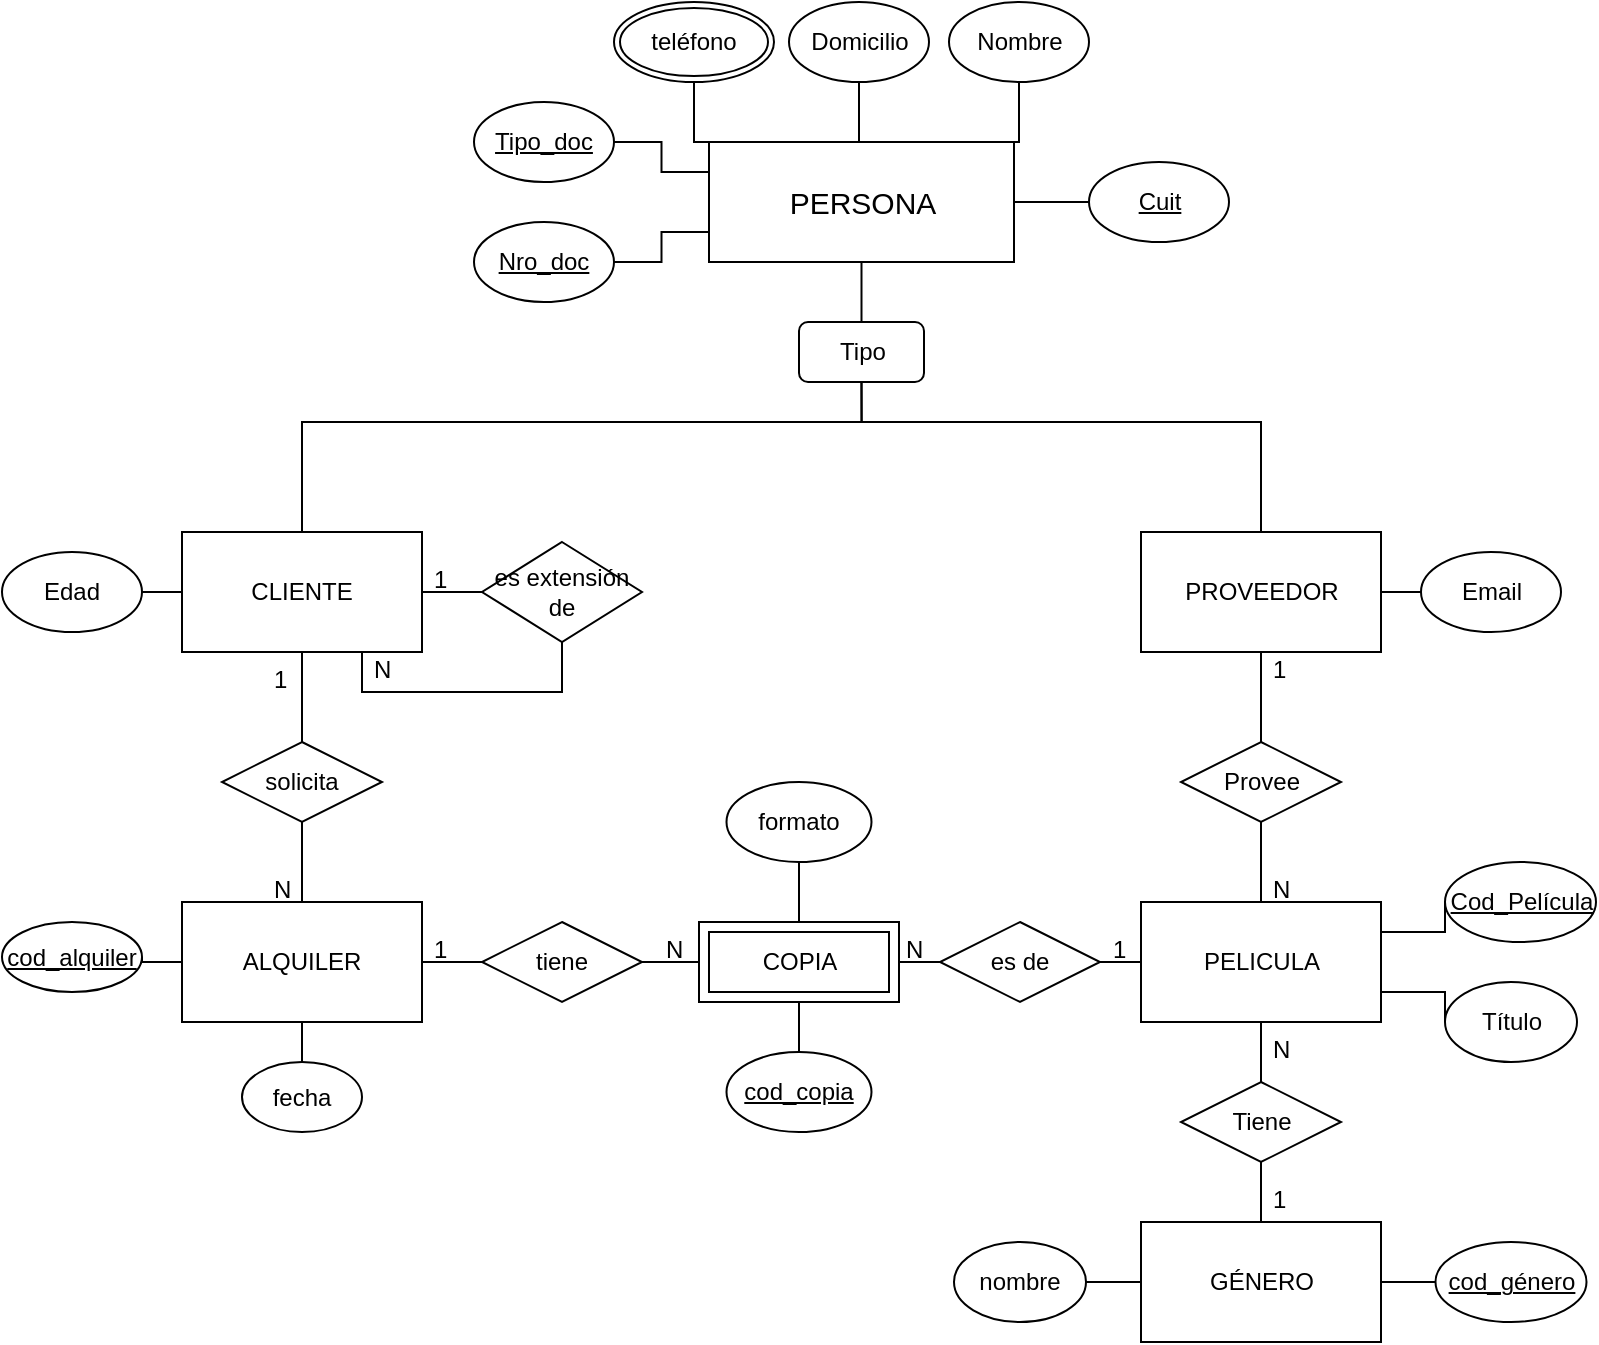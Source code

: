 <mxfile version="14.6.13" type="google"><diagram id="4CbtuNEhnhzPXp2fgapQ" name="Page-1"><mxGraphModel dx="1211" dy="1857" grid="1" gridSize="10" guides="1" tooltips="1" connect="1" arrows="1" fold="1" page="1" pageScale="1" pageWidth="827" pageHeight="1169" math="0" shadow="0"><root><mxCell id="0"/><mxCell id="1" parent="0"/><mxCell id="IfS1TRPdNl1Ll4mX_b21-73" style="edgeStyle=orthogonalEdgeStyle;rounded=0;orthogonalLoop=1;jettySize=auto;html=1;exitX=0.5;exitY=0;exitDx=0;exitDy=0;entryX=0.5;entryY=1;entryDx=0;entryDy=0;labelBackgroundColor=#00FF3C;fontColor=#030303;strokeWidth=1;endArrow=none;endFill=0;" parent="1" source="IfS1TRPdNl1Ll4mX_b21-2" target="IfS1TRPdNl1Ll4mX_b21-22" edge="1"><mxGeometry relative="1" as="geometry"/></mxCell><mxCell id="IfS1TRPdNl1Ll4mX_b21-74" style="edgeStyle=orthogonalEdgeStyle;rounded=0;orthogonalLoop=1;jettySize=auto;html=1;exitX=1;exitY=0;exitDx=0;exitDy=0;entryX=0.5;entryY=1;entryDx=0;entryDy=0;labelBackgroundColor=#00FF3C;fontColor=#030303;strokeWidth=1;endArrow=none;endFill=0;" parent="1" source="IfS1TRPdNl1Ll4mX_b21-2" target="IfS1TRPdNl1Ll4mX_b21-19" edge="1"><mxGeometry relative="1" as="geometry"/></mxCell><mxCell id="WwBL-AuPKuIPCoQXmRzV-8" style="edgeStyle=orthogonalEdgeStyle;rounded=0;orthogonalLoop=1;jettySize=auto;html=1;exitX=0;exitY=0;exitDx=0;exitDy=0;entryX=0.5;entryY=1;entryDx=0;entryDy=0;endArrow=none;endFill=0;" edge="1" parent="1" source="IfS1TRPdNl1Ll4mX_b21-2" target="WwBL-AuPKuIPCoQXmRzV-7"><mxGeometry relative="1" as="geometry"/></mxCell><mxCell id="WwBL-AuPKuIPCoQXmRzV-25" style="edgeStyle=orthogonalEdgeStyle;rounded=0;orthogonalLoop=1;jettySize=auto;html=1;exitX=0;exitY=0.75;exitDx=0;exitDy=0;entryX=1;entryY=0.5;entryDx=0;entryDy=0;endArrow=none;endFill=0;" edge="1" parent="1" source="IfS1TRPdNl1Ll4mX_b21-2" target="IfS1TRPdNl1Ll4mX_b21-63"><mxGeometry relative="1" as="geometry"/></mxCell><mxCell id="WwBL-AuPKuIPCoQXmRzV-26" style="edgeStyle=orthogonalEdgeStyle;rounded=0;orthogonalLoop=1;jettySize=auto;html=1;exitX=0;exitY=0.25;exitDx=0;exitDy=0;entryX=1;entryY=0.5;entryDx=0;entryDy=0;endArrow=none;endFill=0;" edge="1" parent="1" source="IfS1TRPdNl1Ll4mX_b21-2" target="R5RBRNCN8LeIW_pqBMJx-24"><mxGeometry relative="1" as="geometry"/></mxCell><mxCell id="WwBL-AuPKuIPCoQXmRzV-27" style="edgeStyle=orthogonalEdgeStyle;rounded=0;orthogonalLoop=1;jettySize=auto;html=1;exitX=1;exitY=0.5;exitDx=0;exitDy=0;entryX=0;entryY=0.5;entryDx=0;entryDy=0;endArrow=none;endFill=0;" edge="1" parent="1" source="IfS1TRPdNl1Ll4mX_b21-2" target="IfS1TRPdNl1Ll4mX_b21-64"><mxGeometry relative="1" as="geometry"/></mxCell><mxCell id="IfS1TRPdNl1Ll4mX_b21-2" value="&lt;font style=&quot;font-size: 15px&quot;&gt;PERSONA&lt;/font&gt;" style="rounded=0;whiteSpace=wrap;html=1;" parent="1" vertex="1"><mxGeometry x="447.5" y="60" width="152.5" height="60" as="geometry"/></mxCell><mxCell id="ccl6ow5zeodkTBuX0_1q-41" style="edgeStyle=orthogonalEdgeStyle;rounded=0;orthogonalLoop=1;jettySize=auto;html=1;exitX=1;exitY=0.5;exitDx=0;exitDy=0;entryX=0;entryY=0.5;entryDx=0;entryDy=0;endArrow=none;endFill=0;" parent="1" source="IfS1TRPdNl1Ll4mX_b21-8" target="ccl6ow5zeodkTBuX0_1q-13" edge="1"><mxGeometry relative="1" as="geometry"/></mxCell><mxCell id="ccl6ow5zeodkTBuX0_1q-48" style="edgeStyle=orthogonalEdgeStyle;rounded=0;orthogonalLoop=1;jettySize=auto;html=1;exitX=0.75;exitY=1;exitDx=0;exitDy=0;entryX=0.5;entryY=1;entryDx=0;entryDy=0;endArrow=none;endFill=0;" parent="1" source="IfS1TRPdNl1Ll4mX_b21-8" target="ccl6ow5zeodkTBuX0_1q-13" edge="1"><mxGeometry relative="1" as="geometry"/></mxCell><mxCell id="WwBL-AuPKuIPCoQXmRzV-23" style="edgeStyle=orthogonalEdgeStyle;rounded=0;orthogonalLoop=1;jettySize=auto;html=1;exitX=0;exitY=0.5;exitDx=0;exitDy=0;entryX=1;entryY=0.5;entryDx=0;entryDy=0;endArrow=none;endFill=0;" edge="1" parent="1" source="IfS1TRPdNl1Ll4mX_b21-8" target="ccl6ow5zeodkTBuX0_1q-10"><mxGeometry relative="1" as="geometry"/></mxCell><mxCell id="WwBL-AuPKuIPCoQXmRzV-30" style="edgeStyle=orthogonalEdgeStyle;rounded=0;orthogonalLoop=1;jettySize=auto;html=1;exitX=0.5;exitY=1;exitDx=0;exitDy=0;entryX=0.5;entryY=0;entryDx=0;entryDy=0;endArrow=none;endFill=0;" edge="1" parent="1" source="IfS1TRPdNl1Ll4mX_b21-8" target="WwBL-AuPKuIPCoQXmRzV-29"><mxGeometry relative="1" as="geometry"/></mxCell><mxCell id="IfS1TRPdNl1Ll4mX_b21-8" value="CLIENTE" style="rounded=0;whiteSpace=wrap;html=1;strokeWidth=1;" parent="1" vertex="1"><mxGeometry x="184" y="255" width="120" height="60" as="geometry"/></mxCell><mxCell id="WwBL-AuPKuIPCoQXmRzV-28" style="edgeStyle=orthogonalEdgeStyle;rounded=0;orthogonalLoop=1;jettySize=auto;html=1;exitX=1;exitY=0.5;exitDx=0;exitDy=0;entryX=0;entryY=0.5;entryDx=0;entryDy=0;endArrow=none;endFill=0;" edge="1" parent="1" source="IfS1TRPdNl1Ll4mX_b21-9" target="IfS1TRPdNl1Ll4mX_b21-69"><mxGeometry relative="1" as="geometry"/></mxCell><mxCell id="IfS1TRPdNl1Ll4mX_b21-9" value="PROVEEDOR" style="rounded=0;whiteSpace=wrap;html=1;strokeWidth=1;" parent="1" vertex="1"><mxGeometry x="663.5" y="255" width="120" height="60" as="geometry"/></mxCell><mxCell id="IfS1TRPdNl1Ll4mX_b21-19" value="Nombre" style="ellipse;whiteSpace=wrap;html=1;strokeWidth=1;" parent="1" vertex="1"><mxGeometry x="567.5" y="-10" width="70" height="40" as="geometry"/></mxCell><mxCell id="IfS1TRPdNl1Ll4mX_b21-22" value="Domicilio" style="ellipse;whiteSpace=wrap;html=1;strokeWidth=1;" parent="1" vertex="1"><mxGeometry x="487.5" y="-10" width="70" height="40" as="geometry"/></mxCell><mxCell id="IfS1TRPdNl1Ll4mX_b21-30" style="edgeStyle=orthogonalEdgeStyle;rounded=0;orthogonalLoop=1;jettySize=auto;html=1;exitX=0.5;exitY=1;exitDx=0;exitDy=0;" parent="1" edge="1"><mxGeometry relative="1" as="geometry"><mxPoint x="114" y="320" as="sourcePoint"/><mxPoint x="114" y="320" as="targetPoint"/></mxGeometry></mxCell><mxCell id="ccl6ow5zeodkTBuX0_1q-40" style="edgeStyle=orthogonalEdgeStyle;rounded=0;orthogonalLoop=1;jettySize=auto;html=1;exitX=1;exitY=0.75;exitDx=0;exitDy=0;entryX=0;entryY=0.5;entryDx=0;entryDy=0;endArrow=none;endFill=0;" parent="1" source="IfS1TRPdNl1Ll4mX_b21-36" target="IfS1TRPdNl1Ll4mX_b21-40" edge="1"><mxGeometry relative="1" as="geometry"/></mxCell><mxCell id="R5RBRNCN8LeIW_pqBMJx-1" style="edgeStyle=orthogonalEdgeStyle;rounded=0;orthogonalLoop=1;jettySize=auto;html=1;exitX=1;exitY=0.25;exitDx=0;exitDy=0;entryX=0;entryY=0.5;entryDx=0;entryDy=0;endArrow=none;endFill=0;" parent="1" source="IfS1TRPdNl1Ll4mX_b21-36" target="IfS1TRPdNl1Ll4mX_b21-42" edge="1"><mxGeometry relative="1" as="geometry"/></mxCell><mxCell id="R5RBRNCN8LeIW_pqBMJx-4" style="edgeStyle=orthogonalEdgeStyle;rounded=0;orthogonalLoop=1;jettySize=auto;html=1;exitX=0.5;exitY=1;exitDx=0;exitDy=0;entryX=0.5;entryY=0;entryDx=0;entryDy=0;endArrow=none;endFill=0;" parent="1" source="IfS1TRPdNl1Ll4mX_b21-36" target="R5RBRNCN8LeIW_pqBMJx-3" edge="1"><mxGeometry relative="1" as="geometry"/></mxCell><mxCell id="IfS1TRPdNl1Ll4mX_b21-36" value="&lt;font color=&quot;#030303&quot;&gt;PELICULA&lt;/font&gt;" style="rounded=0;whiteSpace=wrap;html=1;fontColor=#19FF47;strokeWidth=1;" parent="1" vertex="1"><mxGeometry x="663.5" y="440" width="120" height="60" as="geometry"/></mxCell><mxCell id="IfS1TRPdNl1Ll4mX_b21-40" value="Título" style="ellipse;whiteSpace=wrap;html=1;strokeWidth=1;fontColor=#030303;" parent="1" vertex="1"><mxGeometry x="815.5" y="480" width="66" height="40" as="geometry"/></mxCell><mxCell id="IfS1TRPdNl1Ll4mX_b21-42" value="&lt;u&gt;Cod_Película&lt;/u&gt;" style="ellipse;whiteSpace=wrap;html=1;strokeWidth=1;fontColor=#030303;" parent="1" vertex="1"><mxGeometry x="815.5" y="420" width="75.5" height="40" as="geometry"/></mxCell><mxCell id="IfS1TRPdNl1Ll4mX_b21-63" value="&lt;u&gt;Nro_doc&lt;/u&gt;" style="ellipse;whiteSpace=wrap;html=1;strokeWidth=1;" parent="1" vertex="1"><mxGeometry x="330" y="100" width="70" height="40" as="geometry"/></mxCell><mxCell id="IfS1TRPdNl1Ll4mX_b21-64" value="&lt;u&gt;Cuit&lt;/u&gt;" style="ellipse;whiteSpace=wrap;html=1;strokeWidth=1;" parent="1" vertex="1"><mxGeometry x="637.5" y="70" width="70" height="40" as="geometry"/></mxCell><mxCell id="IfS1TRPdNl1Ll4mX_b21-69" value="Email" style="ellipse;whiteSpace=wrap;html=1;strokeWidth=1;" parent="1" vertex="1"><mxGeometry x="803.5" y="265" width="70" height="40" as="geometry"/></mxCell><mxCell id="ccl6ow5zeodkTBuX0_1q-10" value="Edad" style="ellipse;whiteSpace=wrap;html=1;strokeWidth=1;" parent="1" vertex="1"><mxGeometry x="94" y="265" width="70" height="40" as="geometry"/></mxCell><mxCell id="ccl6ow5zeodkTBuX0_1q-13" value="es extensión de" style="shape=rhombus;perimeter=rhombusPerimeter;whiteSpace=wrap;html=1;align=center;" parent="1" vertex="1"><mxGeometry x="334" y="260" width="80" height="50" as="geometry"/></mxCell><mxCell id="ccl6ow5zeodkTBuX0_1q-34" style="edgeStyle=orthogonalEdgeStyle;rounded=0;orthogonalLoop=1;jettySize=auto;html=1;exitX=0.5;exitY=1;exitDx=0;exitDy=0;entryX=0.5;entryY=0;entryDx=0;entryDy=0;endArrow=none;endFill=0;" parent="1" source="ccl6ow5zeodkTBuX0_1q-32" target="IfS1TRPdNl1Ll4mX_b21-36" edge="1"><mxGeometry relative="1" as="geometry"/></mxCell><mxCell id="ccl6ow5zeodkTBuX0_1q-35" style="edgeStyle=orthogonalEdgeStyle;rounded=0;orthogonalLoop=1;jettySize=auto;html=1;exitX=0.5;exitY=0;exitDx=0;exitDy=0;entryX=0.5;entryY=1;entryDx=0;entryDy=0;endArrow=none;endFill=0;" parent="1" source="ccl6ow5zeodkTBuX0_1q-32" target="IfS1TRPdNl1Ll4mX_b21-9" edge="1"><mxGeometry relative="1" as="geometry"/></mxCell><mxCell id="ccl6ow5zeodkTBuX0_1q-32" value="Provee" style="shape=rhombus;perimeter=rhombusPerimeter;whiteSpace=wrap;html=1;align=center;" parent="1" vertex="1"><mxGeometry x="683.5" y="360" width="80" height="40" as="geometry"/></mxCell><mxCell id="ccl6ow5zeodkTBuX0_1q-36" value="1" style="text;strokeColor=none;fillColor=none;spacingLeft=4;spacingRight=4;overflow=hidden;rotatable=0;points=[[0,0.5],[1,0.5]];portConstraint=eastwest;fontSize=12;" parent="1" vertex="1"><mxGeometry x="723.5" y="310" width="40" height="30" as="geometry"/></mxCell><mxCell id="ccl6ow5zeodkTBuX0_1q-38" value="N" style="text;strokeColor=none;fillColor=none;spacingLeft=4;spacingRight=4;overflow=hidden;rotatable=0;points=[[0,0.5],[1,0.5]];portConstraint=eastwest;fontSize=12;" parent="1" vertex="1"><mxGeometry x="723.5" y="420" width="40" height="30" as="geometry"/></mxCell><mxCell id="ccl6ow5zeodkTBuX0_1q-46" value="1" style="text;strokeColor=none;fillColor=none;spacingLeft=4;spacingRight=4;overflow=hidden;rotatable=0;points=[[0,0.5],[1,0.5]];portConstraint=eastwest;fontSize=12;" parent="1" vertex="1"><mxGeometry x="304" y="265" width="40" height="30" as="geometry"/></mxCell><mxCell id="ccl6ow5zeodkTBuX0_1q-49" value="N" style="text;strokeColor=none;fillColor=none;spacingLeft=4;spacingRight=4;overflow=hidden;rotatable=0;points=[[0,0.5],[1,0.5]];portConstraint=eastwest;fontSize=12;" parent="1" vertex="1"><mxGeometry x="274" y="310" width="40" height="30" as="geometry"/></mxCell><mxCell id="ccl6ow5zeodkTBuX0_1q-52" style="edgeStyle=orthogonalEdgeStyle;rounded=0;orthogonalLoop=1;jettySize=auto;html=1;exitX=1;exitY=0.5;exitDx=0;exitDy=0;entryX=0;entryY=0.5;entryDx=0;entryDy=0;endArrow=none;endFill=0;startArrow=none;" parent="1" source="R5RBRNCN8LeIW_pqBMJx-18" target="IfS1TRPdNl1Ll4mX_b21-36" edge="1"><mxGeometry relative="1" as="geometry"/></mxCell><mxCell id="ccl6ow5zeodkTBuX0_1q-54" value="1" style="text;strokeColor=none;fillColor=none;spacingLeft=4;spacingRight=4;overflow=hidden;rotatable=0;points=[[0,0.5],[1,0.5]];portConstraint=eastwest;fontSize=12;" parent="1" vertex="1"><mxGeometry x="643.5" y="450" width="40" height="30" as="geometry"/></mxCell><mxCell id="ccl6ow5zeodkTBuX0_1q-55" value="N" style="text;strokeColor=none;fillColor=none;spacingLeft=4;spacingRight=4;overflow=hidden;rotatable=0;points=[[0,0.5],[1,0.5]];portConstraint=eastwest;fontSize=12;" parent="1" vertex="1"><mxGeometry x="224" y="420" width="40" height="30" as="geometry"/></mxCell><mxCell id="R5RBRNCN8LeIW_pqBMJx-7" style="edgeStyle=orthogonalEdgeStyle;rounded=0;orthogonalLoop=1;jettySize=auto;html=1;exitX=1;exitY=0.5;exitDx=0;exitDy=0;entryX=0;entryY=0.5;entryDx=0;entryDy=0;endArrow=none;endFill=0;" parent="1" source="R5RBRNCN8LeIW_pqBMJx-2" target="R5RBRNCN8LeIW_pqBMJx-6" edge="1"><mxGeometry relative="1" as="geometry"/></mxCell><mxCell id="R5RBRNCN8LeIW_pqBMJx-11" style="edgeStyle=orthogonalEdgeStyle;rounded=0;orthogonalLoop=1;jettySize=auto;html=1;exitX=0;exitY=0.5;exitDx=0;exitDy=0;entryX=1;entryY=0.5;entryDx=0;entryDy=0;endArrow=none;endFill=0;" parent="1" source="R5RBRNCN8LeIW_pqBMJx-2" target="R5RBRNCN8LeIW_pqBMJx-10" edge="1"><mxGeometry relative="1" as="geometry"/></mxCell><mxCell id="R5RBRNCN8LeIW_pqBMJx-2" value="GÉNERO" style="rounded=0;whiteSpace=wrap;html=1;" parent="1" vertex="1"><mxGeometry x="663.5" y="600" width="120" height="60" as="geometry"/></mxCell><mxCell id="R5RBRNCN8LeIW_pqBMJx-5" style="edgeStyle=orthogonalEdgeStyle;rounded=0;orthogonalLoop=1;jettySize=auto;html=1;exitX=0.5;exitY=1;exitDx=0;exitDy=0;entryX=0.5;entryY=0;entryDx=0;entryDy=0;endArrow=none;endFill=0;" parent="1" source="R5RBRNCN8LeIW_pqBMJx-3" target="R5RBRNCN8LeIW_pqBMJx-2" edge="1"><mxGeometry relative="1" as="geometry"/></mxCell><mxCell id="R5RBRNCN8LeIW_pqBMJx-3" value="Tiene" style="shape=rhombus;perimeter=rhombusPerimeter;whiteSpace=wrap;html=1;align=center;" parent="1" vertex="1"><mxGeometry x="683.5" y="530" width="80" height="40" as="geometry"/></mxCell><mxCell id="R5RBRNCN8LeIW_pqBMJx-6" value="&lt;u&gt;cod_género&lt;/u&gt;" style="ellipse;whiteSpace=wrap;html=1;strokeWidth=1;fontColor=#030303;" parent="1" vertex="1"><mxGeometry x="810.75" y="610" width="75.5" height="40" as="geometry"/></mxCell><mxCell id="R5RBRNCN8LeIW_pqBMJx-8" value="N" style="text;strokeColor=none;fillColor=none;spacingLeft=4;spacingRight=4;overflow=hidden;rotatable=0;points=[[0,0.5],[1,0.5]];portConstraint=eastwest;fontSize=12;" parent="1" vertex="1"><mxGeometry x="723.5" y="500" width="40" height="30" as="geometry"/></mxCell><mxCell id="R5RBRNCN8LeIW_pqBMJx-9" value="1" style="text;strokeColor=none;fillColor=none;spacingLeft=4;spacingRight=4;overflow=hidden;rotatable=0;points=[[0,0.5],[1,0.5]];portConstraint=eastwest;fontSize=12;" parent="1" vertex="1"><mxGeometry x="723.5" y="575" width="40" height="30" as="geometry"/></mxCell><mxCell id="R5RBRNCN8LeIW_pqBMJx-10" value="nombre" style="ellipse;whiteSpace=wrap;html=1;strokeWidth=1;fontColor=#030303;" parent="1" vertex="1"><mxGeometry x="570" y="610" width="66" height="40" as="geometry"/></mxCell><mxCell id="R5RBRNCN8LeIW_pqBMJx-16" value="COPIA" style="shape=ext;margin=3;double=1;whiteSpace=wrap;html=1;align=center;" parent="1" vertex="1"><mxGeometry x="442.5" y="450" width="100" height="40" as="geometry"/></mxCell><mxCell id="R5RBRNCN8LeIW_pqBMJx-18" value="es de" style="shape=rhombus;perimeter=rhombusPerimeter;whiteSpace=wrap;html=1;align=center;" parent="1" vertex="1"><mxGeometry x="563" y="450" width="80" height="40" as="geometry"/></mxCell><mxCell id="R5RBRNCN8LeIW_pqBMJx-19" value="" style="edgeStyle=orthogonalEdgeStyle;rounded=0;orthogonalLoop=1;jettySize=auto;html=1;exitX=1;exitY=0.5;exitDx=0;exitDy=0;entryX=0;entryY=0.5;entryDx=0;entryDy=0;endArrow=none;endFill=0;startArrow=none;" parent="1" source="R5RBRNCN8LeIW_pqBMJx-16" target="R5RBRNCN8LeIW_pqBMJx-18" edge="1"><mxGeometry relative="1" as="geometry"><mxPoint x="542.5" y="470" as="sourcePoint"/><mxPoint x="663.5" y="470" as="targetPoint"/></mxGeometry></mxCell><mxCell id="R5RBRNCN8LeIW_pqBMJx-20" value="N" style="text;strokeColor=none;fillColor=none;spacingLeft=4;spacingRight=4;overflow=hidden;rotatable=0;points=[[0,0.5],[1,0.5]];portConstraint=eastwest;fontSize=12;" parent="1" vertex="1"><mxGeometry x="540" y="450" width="40" height="30" as="geometry"/></mxCell><mxCell id="R5RBRNCN8LeIW_pqBMJx-24" value="&lt;u&gt;Tipo_doc&lt;/u&gt;" style="ellipse;whiteSpace=wrap;html=1;strokeWidth=1;" parent="1" vertex="1"><mxGeometry x="330" y="40" width="70" height="40" as="geometry"/></mxCell><mxCell id="WwBL-AuPKuIPCoQXmRzV-3" style="edgeStyle=orthogonalEdgeStyle;rounded=0;orthogonalLoop=1;jettySize=auto;html=1;exitX=0.5;exitY=1;exitDx=0;exitDy=0;entryX=0.5;entryY=0;entryDx=0;entryDy=0;endArrow=none;endFill=0;" edge="1" parent="1" source="WwBL-AuPKuIPCoQXmRzV-1" target="IfS1TRPdNl1Ll4mX_b21-8"><mxGeometry relative="1" as="geometry"><Array as="points"><mxPoint x="524" y="200"/><mxPoint x="244" y="200"/></Array></mxGeometry></mxCell><mxCell id="WwBL-AuPKuIPCoQXmRzV-4" style="edgeStyle=orthogonalEdgeStyle;rounded=0;orthogonalLoop=1;jettySize=auto;html=1;exitX=0.5;exitY=1;exitDx=0;exitDy=0;entryX=0.5;entryY=0;entryDx=0;entryDy=0;endArrow=none;endFill=0;" edge="1" parent="1" source="WwBL-AuPKuIPCoQXmRzV-1" target="IfS1TRPdNl1Ll4mX_b21-9"><mxGeometry relative="1" as="geometry"><Array as="points"><mxPoint x="524" y="200"/><mxPoint x="724" y="200"/></Array></mxGeometry></mxCell><mxCell id="WwBL-AuPKuIPCoQXmRzV-6" style="edgeStyle=orthogonalEdgeStyle;rounded=0;orthogonalLoop=1;jettySize=auto;html=1;exitX=0.5;exitY=0;exitDx=0;exitDy=0;entryX=0.5;entryY=1;entryDx=0;entryDy=0;endArrow=none;endFill=0;" edge="1" parent="1" source="WwBL-AuPKuIPCoQXmRzV-1" target="IfS1TRPdNl1Ll4mX_b21-2"><mxGeometry relative="1" as="geometry"/></mxCell><mxCell id="WwBL-AuPKuIPCoQXmRzV-1" value="Tipo" style="rounded=1;whiteSpace=wrap;html=1;" vertex="1" parent="1"><mxGeometry x="492.5" y="150" width="62.5" height="30" as="geometry"/></mxCell><mxCell id="WwBL-AuPKuIPCoQXmRzV-7" value="teléfono" style="ellipse;shape=doubleEllipse;margin=3;whiteSpace=wrap;html=1;align=center;" vertex="1" parent="1"><mxGeometry x="400" y="-10" width="80" height="40" as="geometry"/></mxCell><mxCell id="WwBL-AuPKuIPCoQXmRzV-13" style="edgeStyle=orthogonalEdgeStyle;rounded=0;orthogonalLoop=1;jettySize=auto;html=1;exitX=0.5;exitY=0;exitDx=0;exitDy=0;entryX=0.5;entryY=1;entryDx=0;entryDy=0;endArrow=none;endFill=0;" edge="1" parent="1" source="WwBL-AuPKuIPCoQXmRzV-10" target="R5RBRNCN8LeIW_pqBMJx-16"><mxGeometry relative="1" as="geometry"/></mxCell><mxCell id="WwBL-AuPKuIPCoQXmRzV-10" value="&lt;u&gt;cod_copia&lt;/u&gt;" style="ellipse;whiteSpace=wrap;html=1;align=center;" vertex="1" parent="1"><mxGeometry x="456.25" y="515" width="72.5" height="40" as="geometry"/></mxCell><mxCell id="WwBL-AuPKuIPCoQXmRzV-12" style="edgeStyle=orthogonalEdgeStyle;rounded=0;orthogonalLoop=1;jettySize=auto;html=1;exitX=0.5;exitY=1;exitDx=0;exitDy=0;entryX=0.5;entryY=0;entryDx=0;entryDy=0;endArrow=none;endFill=0;" edge="1" parent="1" source="WwBL-AuPKuIPCoQXmRzV-11" target="R5RBRNCN8LeIW_pqBMJx-16"><mxGeometry relative="1" as="geometry"/></mxCell><mxCell id="WwBL-AuPKuIPCoQXmRzV-11" value="formato" style="ellipse;whiteSpace=wrap;html=1;align=center;" vertex="1" parent="1"><mxGeometry x="456.25" y="380" width="72.5" height="40" as="geometry"/></mxCell><mxCell id="WwBL-AuPKuIPCoQXmRzV-14" value="fecha" style="ellipse;whiteSpace=wrap;html=1;align=center;" vertex="1" parent="1"><mxGeometry x="214" y="520" width="60" height="35" as="geometry"/></mxCell><mxCell id="WwBL-AuPKuIPCoQXmRzV-33" style="edgeStyle=orthogonalEdgeStyle;rounded=0;orthogonalLoop=1;jettySize=auto;html=1;exitX=0;exitY=0.5;exitDx=0;exitDy=0;entryX=1;entryY=0.5;entryDx=0;entryDy=0;endArrow=none;endFill=0;" edge="1" parent="1" source="WwBL-AuPKuIPCoQXmRzV-29" target="WwBL-AuPKuIPCoQXmRzV-32"><mxGeometry relative="1" as="geometry"/></mxCell><mxCell id="WwBL-AuPKuIPCoQXmRzV-37" style="edgeStyle=orthogonalEdgeStyle;rounded=0;orthogonalLoop=1;jettySize=auto;html=1;exitX=1;exitY=0.5;exitDx=0;exitDy=0;entryX=0;entryY=0.5;entryDx=0;entryDy=0;endArrow=none;endFill=0;" edge="1" parent="1" source="WwBL-AuPKuIPCoQXmRzV-29" target="R5RBRNCN8LeIW_pqBMJx-16"><mxGeometry relative="1" as="geometry"/></mxCell><mxCell id="WwBL-AuPKuIPCoQXmRzV-39" style="edgeStyle=orthogonalEdgeStyle;rounded=0;orthogonalLoop=1;jettySize=auto;html=1;exitX=0.5;exitY=1;exitDx=0;exitDy=0;entryX=0.5;entryY=0;entryDx=0;entryDy=0;endArrow=none;endFill=0;" edge="1" parent="1" source="WwBL-AuPKuIPCoQXmRzV-29" target="WwBL-AuPKuIPCoQXmRzV-14"><mxGeometry relative="1" as="geometry"/></mxCell><mxCell id="WwBL-AuPKuIPCoQXmRzV-29" value="ALQUILER" style="rounded=0;whiteSpace=wrap;html=1;strokeWidth=1;" vertex="1" parent="1"><mxGeometry x="184" y="440" width="120" height="60" as="geometry"/></mxCell><mxCell id="WwBL-AuPKuIPCoQXmRzV-32" value="&lt;u&gt;cod_alquiler&lt;/u&gt;" style="ellipse;whiteSpace=wrap;html=1;align=center;" vertex="1" parent="1"><mxGeometry x="94" y="450" width="70" height="35" as="geometry"/></mxCell><mxCell id="WwBL-AuPKuIPCoQXmRzV-34" value="solicita" style="shape=rhombus;perimeter=rhombusPerimeter;whiteSpace=wrap;html=1;align=center;" vertex="1" parent="1"><mxGeometry x="204" y="360" width="80" height="40" as="geometry"/></mxCell><mxCell id="WwBL-AuPKuIPCoQXmRzV-38" value="N" style="text;strokeColor=none;fillColor=none;spacingLeft=4;spacingRight=4;overflow=hidden;rotatable=0;points=[[0,0.5],[1,0.5]];portConstraint=eastwest;fontSize=12;" vertex="1" parent="1"><mxGeometry x="420" y="450" width="40" height="30" as="geometry"/></mxCell><mxCell id="WwBL-AuPKuIPCoQXmRzV-40" value="tiene" style="shape=rhombus;perimeter=rhombusPerimeter;whiteSpace=wrap;html=1;align=center;" vertex="1" parent="1"><mxGeometry x="334" y="450" width="80" height="40" as="geometry"/></mxCell><mxCell id="WwBL-AuPKuIPCoQXmRzV-41" value="1" style="text;strokeColor=none;fillColor=none;spacingLeft=4;spacingRight=4;overflow=hidden;rotatable=0;points=[[0,0.5],[1,0.5]];portConstraint=eastwest;fontSize=12;" vertex="1" parent="1"><mxGeometry x="304" y="450" width="40" height="30" as="geometry"/></mxCell><mxCell id="WwBL-AuPKuIPCoQXmRzV-42" value="1" style="text;strokeColor=none;fillColor=none;spacingLeft=4;spacingRight=4;overflow=hidden;rotatable=0;points=[[0,0.5],[1,0.5]];portConstraint=eastwest;fontSize=12;" vertex="1" parent="1"><mxGeometry x="224" y="315" width="40" height="30" as="geometry"/></mxCell></root></mxGraphModel></diagram></mxfile>